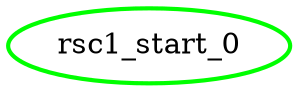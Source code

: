 digraph "g" {
	size = "30,30"
"rsc1_start_0" [ tooltip="node2" style=bold color="green" fontcolor="black" ]
}
